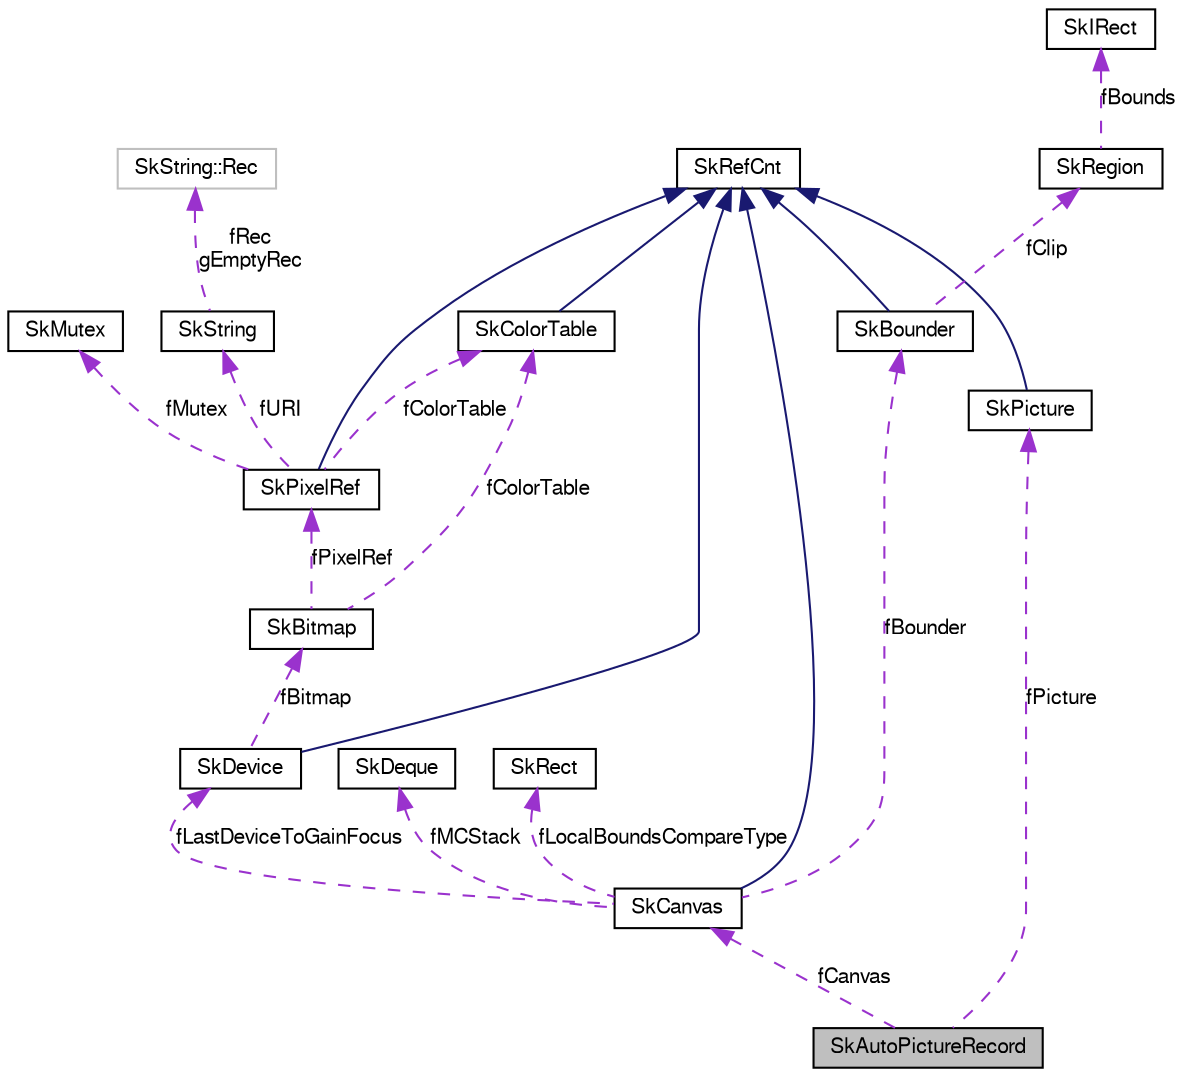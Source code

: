 digraph G
{
  edge [fontname="FreeSans",fontsize="10",labelfontname="FreeSans",labelfontsize="10"];
  node [fontname="FreeSans",fontsize="10",shape=record];
  Node1 [label="SkAutoPictureRecord",height=0.2,width=0.4,color="black", fillcolor="grey75", style="filled" fontcolor="black"];
  Node2 -> Node1 [dir=back,color="darkorchid3",fontsize="10",style="dashed",label="fCanvas",fontname="FreeSans"];
  Node2 [label="SkCanvas",height=0.2,width=0.4,color="black", fillcolor="white", style="filled",URL="$class_sk_canvas.html"];
  Node3 -> Node2 [dir=back,color="midnightblue",fontsize="10",style="solid",fontname="FreeSans"];
  Node3 [label="SkRefCnt",height=0.2,width=0.4,color="black", fillcolor="white", style="filled",URL="$class_sk_ref_cnt.html"];
  Node4 -> Node2 [dir=back,color="darkorchid3",fontsize="10",style="dashed",label="fLastDeviceToGainFocus",fontname="FreeSans"];
  Node4 [label="SkDevice",height=0.2,width=0.4,color="black", fillcolor="white", style="filled",URL="$class_sk_device.html"];
  Node3 -> Node4 [dir=back,color="midnightblue",fontsize="10",style="solid",fontname="FreeSans"];
  Node5 -> Node4 [dir=back,color="darkorchid3",fontsize="10",style="dashed",label="fBitmap",fontname="FreeSans"];
  Node5 [label="SkBitmap",height=0.2,width=0.4,color="black", fillcolor="white", style="filled",URL="$class_sk_bitmap.html"];
  Node6 -> Node5 [dir=back,color="darkorchid3",fontsize="10",style="dashed",label="fColorTable",fontname="FreeSans"];
  Node6 [label="SkColorTable",height=0.2,width=0.4,color="black", fillcolor="white", style="filled",URL="$class_sk_color_table.html"];
  Node3 -> Node6 [dir=back,color="midnightblue",fontsize="10",style="solid",fontname="FreeSans"];
  Node7 -> Node5 [dir=back,color="darkorchid3",fontsize="10",style="dashed",label="fPixelRef",fontname="FreeSans"];
  Node7 [label="SkPixelRef",height=0.2,width=0.4,color="black", fillcolor="white", style="filled",URL="$class_sk_pixel_ref.html"];
  Node3 -> Node7 [dir=back,color="midnightblue",fontsize="10",style="solid",fontname="FreeSans"];
  Node6 -> Node7 [dir=back,color="darkorchid3",fontsize="10",style="dashed",label="fColorTable",fontname="FreeSans"];
  Node8 -> Node7 [dir=back,color="darkorchid3",fontsize="10",style="dashed",label="fMutex",fontname="FreeSans"];
  Node8 [label="SkMutex",height=0.2,width=0.4,color="black", fillcolor="white", style="filled",URL="$class_sk_mutex.html"];
  Node9 -> Node7 [dir=back,color="darkorchid3",fontsize="10",style="dashed",label="fURI",fontname="FreeSans"];
  Node9 [label="SkString",height=0.2,width=0.4,color="black", fillcolor="white", style="filled",URL="$class_sk_string.html"];
  Node10 -> Node9 [dir=back,color="darkorchid3",fontsize="10",style="dashed",label="fRec\ngEmptyRec",fontname="FreeSans"];
  Node10 [label="SkString::Rec",height=0.2,width=0.4,color="grey75", fillcolor="white", style="filled"];
  Node11 -> Node2 [dir=back,color="darkorchid3",fontsize="10",style="dashed",label="fMCStack",fontname="FreeSans"];
  Node11 [label="SkDeque",height=0.2,width=0.4,color="black", fillcolor="white", style="filled",URL="$class_sk_deque.html"];
  Node12 -> Node2 [dir=back,color="darkorchid3",fontsize="10",style="dashed",label="fLocalBoundsCompareType",fontname="FreeSans"];
  Node12 [label="SkRect",height=0.2,width=0.4,color="black", fillcolor="white", style="filled",URL="$struct_sk_rect.html"];
  Node13 -> Node2 [dir=back,color="darkorchid3",fontsize="10",style="dashed",label="fBounder",fontname="FreeSans"];
  Node13 [label="SkBounder",height=0.2,width=0.4,color="black", fillcolor="white", style="filled",URL="$class_sk_bounder.html"];
  Node3 -> Node13 [dir=back,color="midnightblue",fontsize="10",style="solid",fontname="FreeSans"];
  Node14 -> Node13 [dir=back,color="darkorchid3",fontsize="10",style="dashed",label="fClip",fontname="FreeSans"];
  Node14 [label="SkRegion",height=0.2,width=0.4,color="black", fillcolor="white", style="filled",URL="$class_sk_region.html"];
  Node15 -> Node14 [dir=back,color="darkorchid3",fontsize="10",style="dashed",label="fBounds",fontname="FreeSans"];
  Node15 [label="SkIRect",height=0.2,width=0.4,color="black", fillcolor="white", style="filled",URL="$struct_sk_i_rect.html"];
  Node16 -> Node1 [dir=back,color="darkorchid3",fontsize="10",style="dashed",label="fPicture",fontname="FreeSans"];
  Node16 [label="SkPicture",height=0.2,width=0.4,color="black", fillcolor="white", style="filled",URL="$class_sk_picture.html"];
  Node3 -> Node16 [dir=back,color="midnightblue",fontsize="10",style="solid",fontname="FreeSans"];
}
